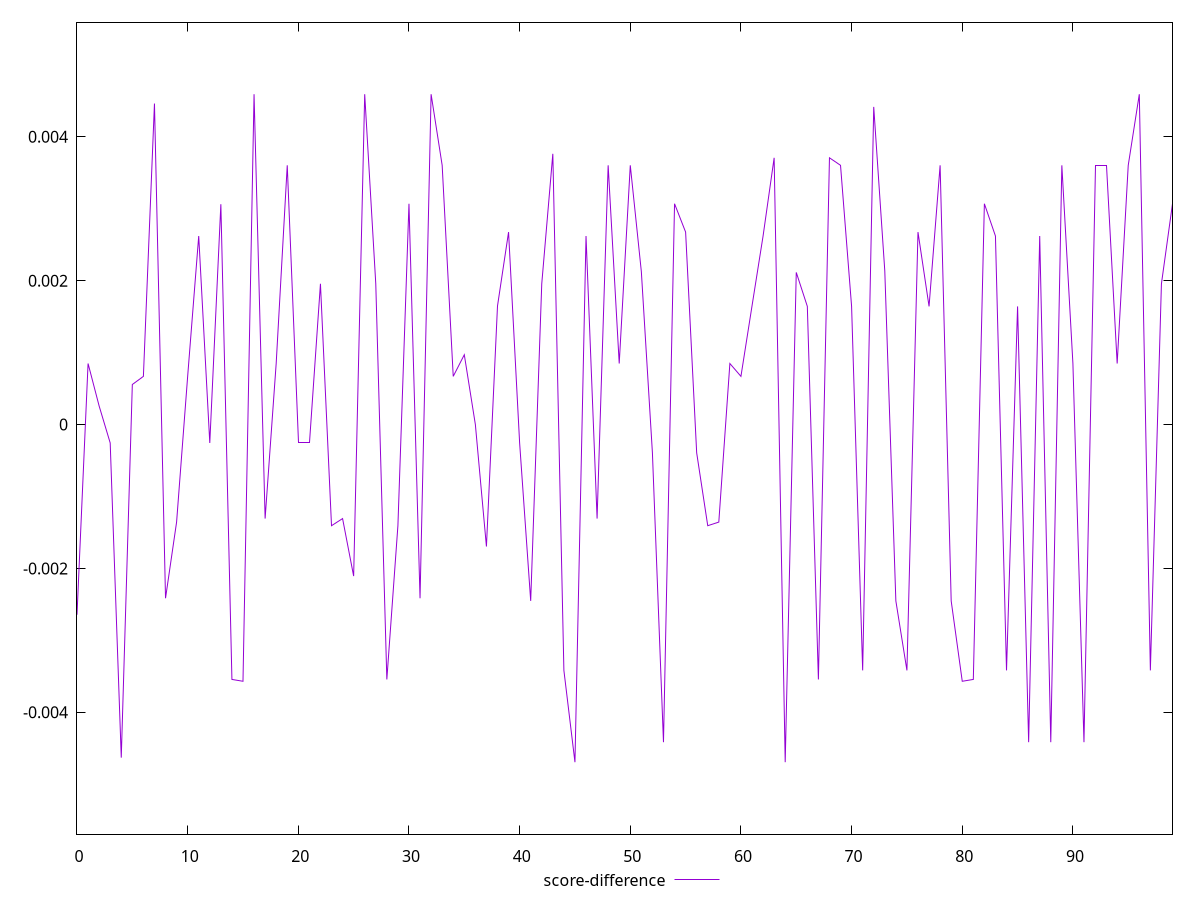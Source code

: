 reset

$scoreDifference <<EOF
0 -0.0026442363466058216
1 0.0008479559937639713
2 0.00025733159174157194
3 -0.00025626150766278055
4 -0.004630554463610048
5 0.0005565054494537369
6 0.0006693061562209612
7 0.00446173828989771
8 -0.002414687309442942
9 -0.001356257321865617
10 0.0006693061562200731
11 0.002619846704967066
12 -0.00025626150766167033
13 0.003062049028257352
14 -0.0035434397538535167
15 -0.003568896647242359
16 0.004590888503433255
17 -0.001307353208172768
18 0.0008479559937639713
19 0.0036028213749071947
20 -0.00025626150766377975
21 -0.00025626150766377975
22 0.0019563590761938476
23 -0.001406583220246893
24 -0.001307353208172768
25 -0.0021068283815406375
26 0.004590888503433255
27 0.001956359076194847
28 -0.0035434397538525175
29 -0.0014065832202432293
30 0.003068911580975886
31 -0.002414687309442942
32 0.004590888503433255
33 0.0036028213749063065
34 0.0006693061562200731
35 0.0009699166990642105
36 6.859614942733572e-8
37 -0.0016958913913819318
38 0.001647143660313155
39 0.0026747436779751554
40 -0.00025626150766078215
41 -0.0024519953997036437
42 0.001956359076195846
43 0.003762989453301002
44 -0.0034178324564848594
45 -0.004693680011569223
46 0.002619846704967066
47 -0.001307353208172768
48 0.003602821374908971
49 0.0008479559937629721
50 0.003602821374908971
51 0.0021249640167914086
52 -0.0003935540110573399
53 -0.004415985010188694
54 0.0030689115809737766
55 0.0026747436779751554
56 -0.0003935540110573399
57 -0.0014065832202442285
58 -0.001356257321864618
59 0.00084795599376708
60 0.0006693061562218494
61 0.0016471436603121559
62 0.002619846704967066
63 0.0037071319384832657
64 -0.004693680011566115
65 0.0021143580674420903
66 0.0016419973981250946
67 -0.003543439753854627
68 0.003707131938484154
69 0.003602821374908971
70 0.0016419973981276481
71 -0.0034178324564848594
72 0.00441467148034691
73 0.00213443737864083
74 -0.002451995399704643
75 -0.0034178324564848594
76 0.0026747436779751554
77 0.001641997398126871
78 0.003602821374909859
79 -0.0024519953997027555
80 -0.0035688966472443573
81 -0.003543439753854627
82 0.003068911580975886
83 0.002619846704968065
84 -0.003417832456486636
85 0.0016419973981276481
86 -0.004415985010188694
87 0.0026198467049688423
88 -0.004415985010190471
89 0.0036028213749071947
90 0.0008479559937660808
91 -0.0044159850101895826
92 0.003602821374908971
93 0.003602821374908083
94 0.0008479559937660808
95 0.0036028213749107474
96 0.004590888503431478
97 -0.003417832456486636
98 0.0019563590761928484
99 0.0030689115809778844
EOF

set key outside below
set xrange [0:99]
set yrange [-0.0056936800115692235:0.005590888503433255]
set trange [-0.0056936800115692235:0.005590888503433255]
set terminal svg size 640, 500 enhanced background rgb 'white'
set output "reprap/total-blocking-time/samples/pages+cached/score-difference/values.svg"

plot $scoreDifference title "score-difference" with line

reset
